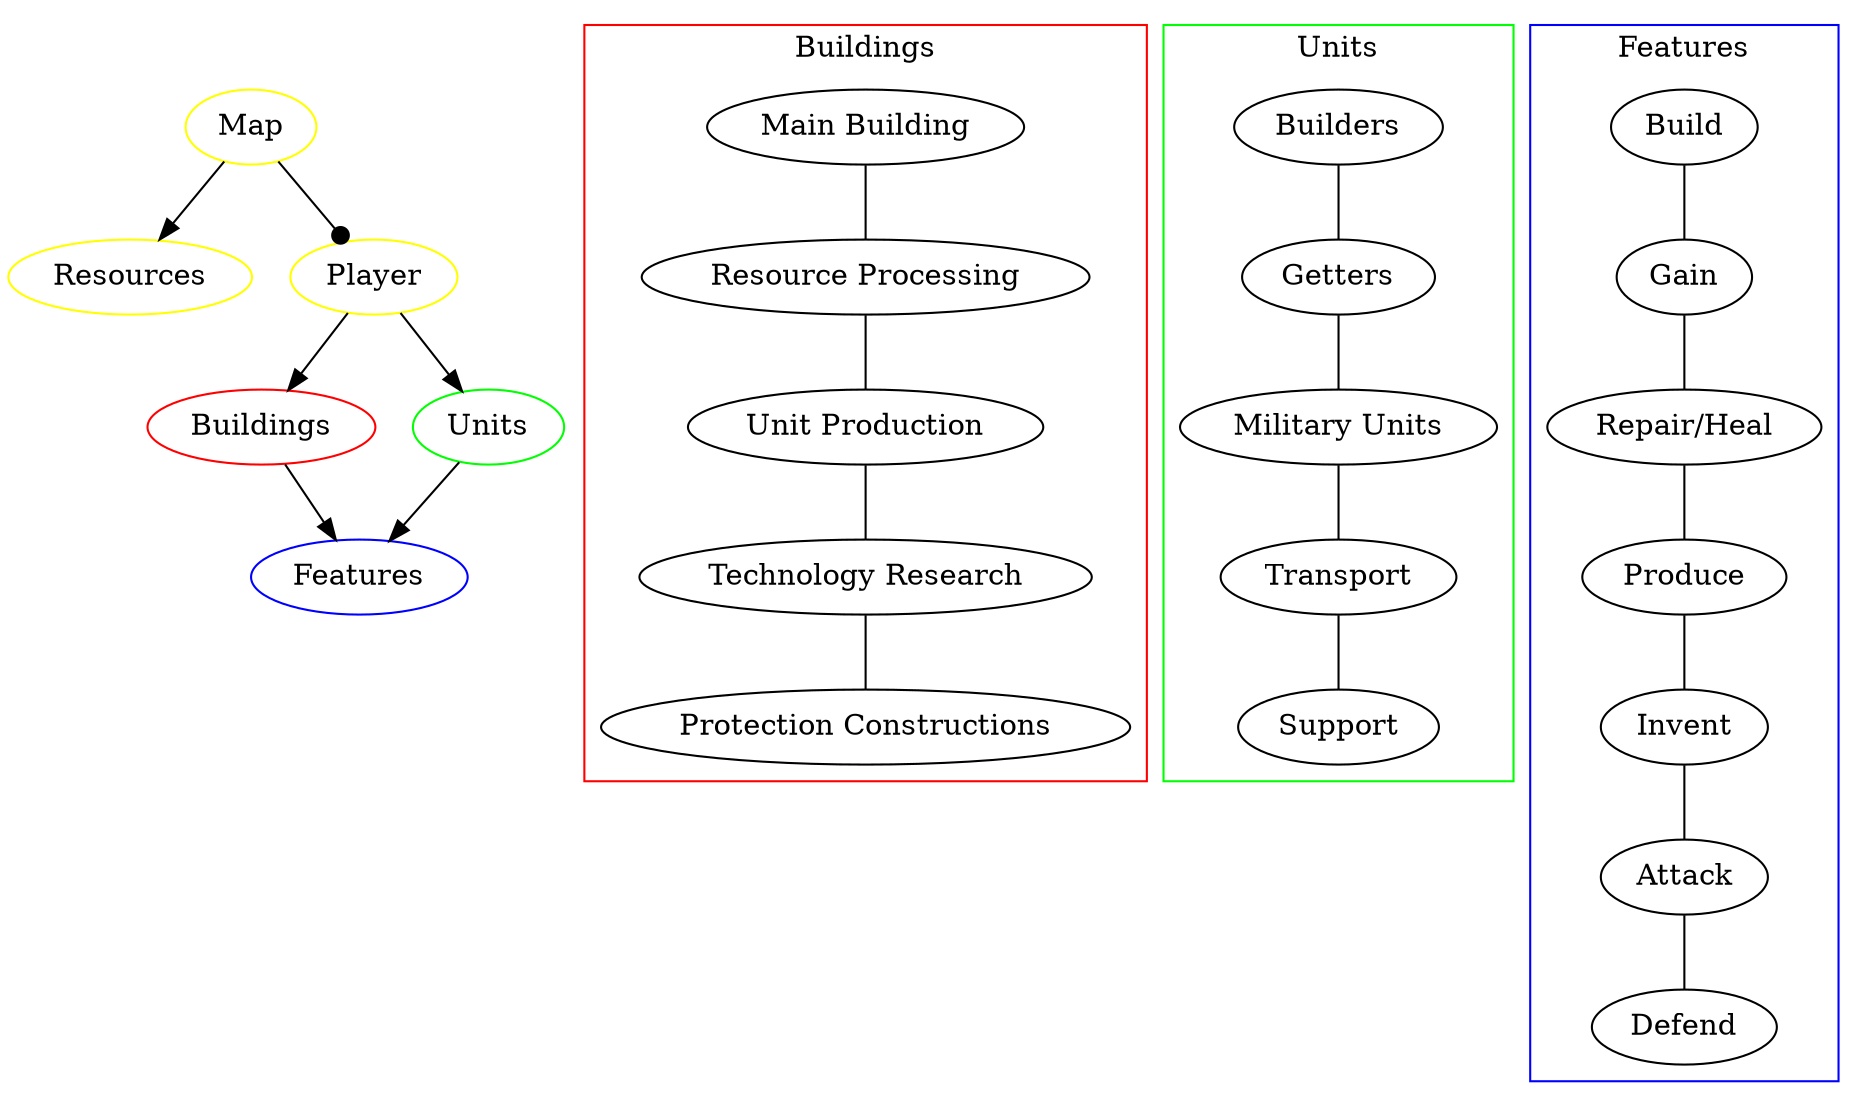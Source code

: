 digraph G 
{
	
	Map -> Resources
	Map -> Player [arrowhead = dot]
	Player -> Buildings
	Player -> Units 
	Buildings -> Features
	Units -> Features

	Map [color = yellow]
	Player [color = yellow]
	Resources [color = yellow]
	Buildings [color = red]
	Units [color = green]
	Features [color = blue]

	subgraph cluster_B
	{	
		label = Buildings;
		color = red;
		"Main Building" -> "Resource Processing" -> "Unit Production" -> "Technology Research" -> "Protection Constructions" [arrowhead = none]
	}
	
	subgraph cluster_U
	{
		label = Units;
		color = green;		
		Builders -> Getters -> "Military Units" -> Transport -> Support [arrowhead = none]
	}

	subgraph cluster_F
	{
		label = Features;
		color = blue;		
		Build -> Gain -> "Repair/Heal" -> Produce -> Invent -> Attack -> Defend [arrowhead = none]
	}

}
